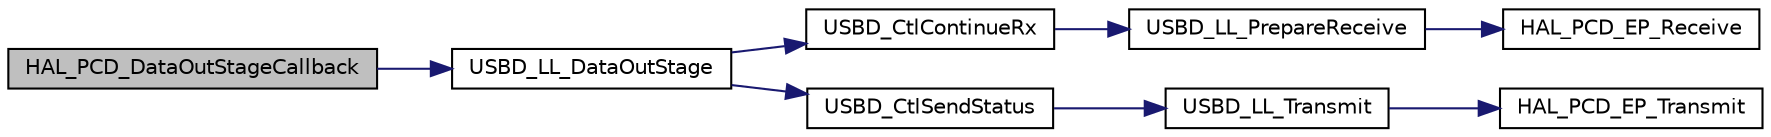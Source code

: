 digraph "HAL_PCD_DataOutStageCallback"
{
  edge [fontname="Helvetica",fontsize="10",labelfontname="Helvetica",labelfontsize="10"];
  node [fontname="Helvetica",fontsize="10",shape=record];
  rankdir="LR";
  Node13 [label="HAL_PCD_DataOutStageCallback",height=0.2,width=0.4,color="black", fillcolor="grey75", style="filled", fontcolor="black"];
  Node13 -> Node14 [color="midnightblue",fontsize="10",style="solid",fontname="Helvetica"];
  Node14 [label="USBD_LL_DataOutStage",height=0.2,width=0.4,color="black", fillcolor="white", style="filled",URL="$group___u_s_b_d___c_o_r_e___exported___functions_prototype.html#ga1ab0439714328647692719a2b1c9e689",tooltip="USBD_DataOutStage Handle data OUT stage. "];
  Node14 -> Node15 [color="midnightblue",fontsize="10",style="solid",fontname="Helvetica"];
  Node15 [label="USBD_CtlContinueRx",height=0.2,width=0.4,color="black", fillcolor="white", style="filled",URL="$group___u_s_b_d___i_o_r_e_q___exported___functions_prototype.html#gaf6cabd5a8d9d527cf6aa64915abb7f2b",tooltip="USBD_CtlContinueRx continue receive data on the ctl pipe. "];
  Node15 -> Node16 [color="midnightblue",fontsize="10",style="solid",fontname="Helvetica"];
  Node16 [label="USBD_LL_PrepareReceive",height=0.2,width=0.4,color="black", fillcolor="white", style="filled",URL="$group___u_s_b_d___c_o_r_e___exported___functions_prototype.html#ga259b00707b333065b66be515dd019428",tooltip="Prepares an endpoint for reception. "];
  Node16 -> Node17 [color="midnightblue",fontsize="10",style="solid",fontname="Helvetica"];
  Node17 [label="HAL_PCD_EP_Receive",height=0.2,width=0.4,color="black", fillcolor="white", style="filled",URL="$group___p_c_d___exported___functions___group3.html#ga0029fe7a8d3db91b13637e2507fba60c"];
  Node14 -> Node18 [color="midnightblue",fontsize="10",style="solid",fontname="Helvetica"];
  Node18 [label="USBD_CtlSendStatus",height=0.2,width=0.4,color="black", fillcolor="white", style="filled",URL="$group___u_s_b_d___i_o_r_e_q___exported___functions_prototype.html#ga19e53947fc912c43bcee2c7d7429e8ee",tooltip="USBD_CtlSendStatus send zero lzngth packet on the ctl pipe. "];
  Node18 -> Node19 [color="midnightblue",fontsize="10",style="solid",fontname="Helvetica"];
  Node19 [label="USBD_LL_Transmit",height=0.2,width=0.4,color="black", fillcolor="white", style="filled",URL="$group___u_s_b_d___c_o_r_e___exported___functions_prototype.html#gab87eb9f3d4d9f8956d2c6b77230f265c",tooltip="Transmits data over an endpoint. "];
  Node19 -> Node20 [color="midnightblue",fontsize="10",style="solid",fontname="Helvetica"];
  Node20 [label="HAL_PCD_EP_Transmit",height=0.2,width=0.4,color="black", fillcolor="white", style="filled",URL="$group___p_c_d___exported___functions___group3.html#ga116ada543442c8f7a1003c4d4c211618"];
}
